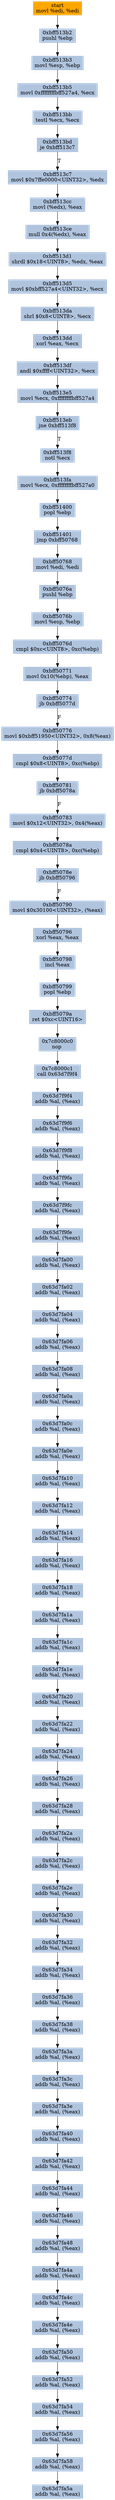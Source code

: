 digraph G {
node[shape=rectangle,style=filled,fillcolor=lightsteelblue,color=lightsteelblue]
bgcolor="transparent"
a0xbff513b0movl_edi_edi[label="start\nmovl %edi, %edi",color="lightgrey",fillcolor="orange"];
a0xbff513b2pushl_ebp[label="0xbff513b2\npushl %ebp"];
a0xbff513b3movl_esp_ebp[label="0xbff513b3\nmovl %esp, %ebp"];
a0xbff513b5movl_0xffffffffbff527a4_ecx[label="0xbff513b5\nmovl 0xffffffffbff527a4, %ecx"];
a0xbff513bbtestl_ecx_ecx[label="0xbff513bb\ntestl %ecx, %ecx"];
a0xbff513bdje_0xbff513c7[label="0xbff513bd\nje 0xbff513c7"];
a0xbff513c7movl_0x7ffe0000UINT32_edx[label="0xbff513c7\nmovl $0x7ffe0000<UINT32>, %edx"];
a0xbff513ccmovl_edx__eax[label="0xbff513cc\nmovl (%edx), %eax"];
a0xbff513cemull_0x4edx__eax[label="0xbff513ce\nmull 0x4(%edx), %eax"];
a0xbff513d1shrdl_0x18UINT8_edx_eax[label="0xbff513d1\nshrdl $0x18<UINT8>, %edx, %eax"];
a0xbff513d5movl_0xbff527a4UINT32_ecx[label="0xbff513d5\nmovl $0xbff527a4<UINT32>, %ecx"];
a0xbff513dashrl_0x8UINT8_ecx[label="0xbff513da\nshrl $0x8<UINT8>, %ecx"];
a0xbff513ddxorl_eax_ecx[label="0xbff513dd\nxorl %eax, %ecx"];
a0xbff513dfandl_0xffffUINT32_ecx[label="0xbff513df\nandl $0xffff<UINT32>, %ecx"];
a0xbff513e5movl_ecx_0xffffffffbff527a4[label="0xbff513e5\nmovl %ecx, 0xffffffffbff527a4"];
a0xbff513ebjne_0xbff513f8[label="0xbff513eb\njne 0xbff513f8"];
a0xbff513f8notl_ecx[label="0xbff513f8\nnotl %ecx"];
a0xbff513famovl_ecx_0xffffffffbff527a0[label="0xbff513fa\nmovl %ecx, 0xffffffffbff527a0"];
a0xbff51400popl_ebp[label="0xbff51400\npopl %ebp"];
a0xbff51401jmp_0xbff50768[label="0xbff51401\njmp 0xbff50768"];
a0xbff50768movl_edi_edi[label="0xbff50768\nmovl %edi, %edi"];
a0xbff5076apushl_ebp[label="0xbff5076a\npushl %ebp"];
a0xbff5076bmovl_esp_ebp[label="0xbff5076b\nmovl %esp, %ebp"];
a0xbff5076dcmpl_0xcUINT8_0xcebp_[label="0xbff5076d\ncmpl $0xc<UINT8>, 0xc(%ebp)"];
a0xbff50771movl_0x10ebp__eax[label="0xbff50771\nmovl 0x10(%ebp), %eax"];
a0xbff50774jb_0xbff5077d[label="0xbff50774\njb 0xbff5077d"];
a0xbff50776movl_0xbff51950UINT32_0x8eax_[label="0xbff50776\nmovl $0xbff51950<UINT32>, 0x8(%eax)"];
a0xbff5077dcmpl_0x8UINT8_0xcebp_[label="0xbff5077d\ncmpl $0x8<UINT8>, 0xc(%ebp)"];
a0xbff50781jb_0xbff5078a[label="0xbff50781\njb 0xbff5078a"];
a0xbff50783movl_0x12UINT32_0x4eax_[label="0xbff50783\nmovl $0x12<UINT32>, 0x4(%eax)"];
a0xbff5078acmpl_0x4UINT8_0xcebp_[label="0xbff5078a\ncmpl $0x4<UINT8>, 0xc(%ebp)"];
a0xbff5078ejb_0xbff50796[label="0xbff5078e\njb 0xbff50796"];
a0xbff50790movl_0x30100UINT32_eax_[label="0xbff50790\nmovl $0x30100<UINT32>, (%eax)"];
a0xbff50796xorl_eax_eax[label="0xbff50796\nxorl %eax, %eax"];
a0xbff50798incl_eax[label="0xbff50798\nincl %eax"];
a0xbff50799popl_ebp[label="0xbff50799\npopl %ebp"];
a0xbff5079aret_0xcUINT16[label="0xbff5079a\nret $0xc<UINT16>"];
a0x7c8000c0nop_[label="0x7c8000c0\nnop "];
a0x7c8000c1call_0x63d7f9f4[label="0x7c8000c1\ncall 0x63d7f9f4"];
a0x63d7f9f4addb_al_eax_[label="0x63d7f9f4\naddb %al, (%eax)"];
a0x63d7f9f6addb_al_eax_[label="0x63d7f9f6\naddb %al, (%eax)"];
a0x63d7f9f8addb_al_eax_[label="0x63d7f9f8\naddb %al, (%eax)"];
a0x63d7f9faaddb_al_eax_[label="0x63d7f9fa\naddb %al, (%eax)"];
a0x63d7f9fcaddb_al_eax_[label="0x63d7f9fc\naddb %al, (%eax)"];
a0x63d7f9feaddb_al_eax_[label="0x63d7f9fe\naddb %al, (%eax)"];
a0x63d7fa00addb_al_eax_[label="0x63d7fa00\naddb %al, (%eax)"];
a0x63d7fa02addb_al_eax_[label="0x63d7fa02\naddb %al, (%eax)"];
a0x63d7fa04addb_al_eax_[label="0x63d7fa04\naddb %al, (%eax)"];
a0x63d7fa06addb_al_eax_[label="0x63d7fa06\naddb %al, (%eax)"];
a0x63d7fa08addb_al_eax_[label="0x63d7fa08\naddb %al, (%eax)"];
a0x63d7fa0aaddb_al_eax_[label="0x63d7fa0a\naddb %al, (%eax)"];
a0x63d7fa0caddb_al_eax_[label="0x63d7fa0c\naddb %al, (%eax)"];
a0x63d7fa0eaddb_al_eax_[label="0x63d7fa0e\naddb %al, (%eax)"];
a0x63d7fa10addb_al_eax_[label="0x63d7fa10\naddb %al, (%eax)"];
a0x63d7fa12addb_al_eax_[label="0x63d7fa12\naddb %al, (%eax)"];
a0x63d7fa14addb_al_eax_[label="0x63d7fa14\naddb %al, (%eax)"];
a0x63d7fa16addb_al_eax_[label="0x63d7fa16\naddb %al, (%eax)"];
a0x63d7fa18addb_al_eax_[label="0x63d7fa18\naddb %al, (%eax)"];
a0x63d7fa1aaddb_al_eax_[label="0x63d7fa1a\naddb %al, (%eax)"];
a0x63d7fa1caddb_al_eax_[label="0x63d7fa1c\naddb %al, (%eax)"];
a0x63d7fa1eaddb_al_eax_[label="0x63d7fa1e\naddb %al, (%eax)"];
a0x63d7fa20addb_al_eax_[label="0x63d7fa20\naddb %al, (%eax)"];
a0x63d7fa22addb_al_eax_[label="0x63d7fa22\naddb %al, (%eax)"];
a0x63d7fa24addb_al_eax_[label="0x63d7fa24\naddb %al, (%eax)"];
a0x63d7fa26addb_al_eax_[label="0x63d7fa26\naddb %al, (%eax)"];
a0x63d7fa28addb_al_eax_[label="0x63d7fa28\naddb %al, (%eax)"];
a0x63d7fa2aaddb_al_eax_[label="0x63d7fa2a\naddb %al, (%eax)"];
a0x63d7fa2caddb_al_eax_[label="0x63d7fa2c\naddb %al, (%eax)"];
a0x63d7fa2eaddb_al_eax_[label="0x63d7fa2e\naddb %al, (%eax)"];
a0x63d7fa30addb_al_eax_[label="0x63d7fa30\naddb %al, (%eax)"];
a0x63d7fa32addb_al_eax_[label="0x63d7fa32\naddb %al, (%eax)"];
a0x63d7fa34addb_al_eax_[label="0x63d7fa34\naddb %al, (%eax)"];
a0x63d7fa36addb_al_eax_[label="0x63d7fa36\naddb %al, (%eax)"];
a0x63d7fa38addb_al_eax_[label="0x63d7fa38\naddb %al, (%eax)"];
a0x63d7fa3aaddb_al_eax_[label="0x63d7fa3a\naddb %al, (%eax)"];
a0x63d7fa3caddb_al_eax_[label="0x63d7fa3c\naddb %al, (%eax)"];
a0x63d7fa3eaddb_al_eax_[label="0x63d7fa3e\naddb %al, (%eax)"];
a0x63d7fa40addb_al_eax_[label="0x63d7fa40\naddb %al, (%eax)"];
a0x63d7fa42addb_al_eax_[label="0x63d7fa42\naddb %al, (%eax)"];
a0x63d7fa44addb_al_eax_[label="0x63d7fa44\naddb %al, (%eax)"];
a0x63d7fa46addb_al_eax_[label="0x63d7fa46\naddb %al, (%eax)"];
a0x63d7fa48addb_al_eax_[label="0x63d7fa48\naddb %al, (%eax)"];
a0x63d7fa4aaddb_al_eax_[label="0x63d7fa4a\naddb %al, (%eax)"];
a0x63d7fa4caddb_al_eax_[label="0x63d7fa4c\naddb %al, (%eax)"];
a0x63d7fa4eaddb_al_eax_[label="0x63d7fa4e\naddb %al, (%eax)"];
a0x63d7fa50addb_al_eax_[label="0x63d7fa50\naddb %al, (%eax)"];
a0x63d7fa52addb_al_eax_[label="0x63d7fa52\naddb %al, (%eax)"];
a0x63d7fa54addb_al_eax_[label="0x63d7fa54\naddb %al, (%eax)"];
a0x63d7fa56addb_al_eax_[label="0x63d7fa56\naddb %al, (%eax)"];
a0x63d7fa58addb_al_eax_[label="0x63d7fa58\naddb %al, (%eax)"];
a0x63d7fa5aaddb_al_eax_[label="0x63d7fa5a\naddb %al, (%eax)"];
a0xbff513b0movl_edi_edi -> a0xbff513b2pushl_ebp [color="#000000"];
a0xbff513b2pushl_ebp -> a0xbff513b3movl_esp_ebp [color="#000000"];
a0xbff513b3movl_esp_ebp -> a0xbff513b5movl_0xffffffffbff527a4_ecx [color="#000000"];
a0xbff513b5movl_0xffffffffbff527a4_ecx -> a0xbff513bbtestl_ecx_ecx [color="#000000"];
a0xbff513bbtestl_ecx_ecx -> a0xbff513bdje_0xbff513c7 [color="#000000"];
a0xbff513bdje_0xbff513c7 -> a0xbff513c7movl_0x7ffe0000UINT32_edx [color="#000000",label="T"];
a0xbff513c7movl_0x7ffe0000UINT32_edx -> a0xbff513ccmovl_edx__eax [color="#000000"];
a0xbff513ccmovl_edx__eax -> a0xbff513cemull_0x4edx__eax [color="#000000"];
a0xbff513cemull_0x4edx__eax -> a0xbff513d1shrdl_0x18UINT8_edx_eax [color="#000000"];
a0xbff513d1shrdl_0x18UINT8_edx_eax -> a0xbff513d5movl_0xbff527a4UINT32_ecx [color="#000000"];
a0xbff513d5movl_0xbff527a4UINT32_ecx -> a0xbff513dashrl_0x8UINT8_ecx [color="#000000"];
a0xbff513dashrl_0x8UINT8_ecx -> a0xbff513ddxorl_eax_ecx [color="#000000"];
a0xbff513ddxorl_eax_ecx -> a0xbff513dfandl_0xffffUINT32_ecx [color="#000000"];
a0xbff513dfandl_0xffffUINT32_ecx -> a0xbff513e5movl_ecx_0xffffffffbff527a4 [color="#000000"];
a0xbff513e5movl_ecx_0xffffffffbff527a4 -> a0xbff513ebjne_0xbff513f8 [color="#000000"];
a0xbff513ebjne_0xbff513f8 -> a0xbff513f8notl_ecx [color="#000000",label="T"];
a0xbff513f8notl_ecx -> a0xbff513famovl_ecx_0xffffffffbff527a0 [color="#000000"];
a0xbff513famovl_ecx_0xffffffffbff527a0 -> a0xbff51400popl_ebp [color="#000000"];
a0xbff51400popl_ebp -> a0xbff51401jmp_0xbff50768 [color="#000000"];
a0xbff51401jmp_0xbff50768 -> a0xbff50768movl_edi_edi [color="#000000"];
a0xbff50768movl_edi_edi -> a0xbff5076apushl_ebp [color="#000000"];
a0xbff5076apushl_ebp -> a0xbff5076bmovl_esp_ebp [color="#000000"];
a0xbff5076bmovl_esp_ebp -> a0xbff5076dcmpl_0xcUINT8_0xcebp_ [color="#000000"];
a0xbff5076dcmpl_0xcUINT8_0xcebp_ -> a0xbff50771movl_0x10ebp__eax [color="#000000"];
a0xbff50771movl_0x10ebp__eax -> a0xbff50774jb_0xbff5077d [color="#000000"];
a0xbff50774jb_0xbff5077d -> a0xbff50776movl_0xbff51950UINT32_0x8eax_ [color="#000000",label="F"];
a0xbff50776movl_0xbff51950UINT32_0x8eax_ -> a0xbff5077dcmpl_0x8UINT8_0xcebp_ [color="#000000"];
a0xbff5077dcmpl_0x8UINT8_0xcebp_ -> a0xbff50781jb_0xbff5078a [color="#000000"];
a0xbff50781jb_0xbff5078a -> a0xbff50783movl_0x12UINT32_0x4eax_ [color="#000000",label="F"];
a0xbff50783movl_0x12UINT32_0x4eax_ -> a0xbff5078acmpl_0x4UINT8_0xcebp_ [color="#000000"];
a0xbff5078acmpl_0x4UINT8_0xcebp_ -> a0xbff5078ejb_0xbff50796 [color="#000000"];
a0xbff5078ejb_0xbff50796 -> a0xbff50790movl_0x30100UINT32_eax_ [color="#000000",label="F"];
a0xbff50790movl_0x30100UINT32_eax_ -> a0xbff50796xorl_eax_eax [color="#000000"];
a0xbff50796xorl_eax_eax -> a0xbff50798incl_eax [color="#000000"];
a0xbff50798incl_eax -> a0xbff50799popl_ebp [color="#000000"];
a0xbff50799popl_ebp -> a0xbff5079aret_0xcUINT16 [color="#000000"];
a0xbff5079aret_0xcUINT16 -> a0x7c8000c0nop_ [color="#000000"];
a0x7c8000c0nop_ -> a0x7c8000c1call_0x63d7f9f4 [color="#000000"];
a0x7c8000c1call_0x63d7f9f4 -> a0x63d7f9f4addb_al_eax_ [color="#000000"];
a0x63d7f9f4addb_al_eax_ -> a0x63d7f9f6addb_al_eax_ [color="#000000"];
a0x63d7f9f6addb_al_eax_ -> a0x63d7f9f8addb_al_eax_ [color="#000000"];
a0x63d7f9f8addb_al_eax_ -> a0x63d7f9faaddb_al_eax_ [color="#000000"];
a0x63d7f9faaddb_al_eax_ -> a0x63d7f9fcaddb_al_eax_ [color="#000000"];
a0x63d7f9fcaddb_al_eax_ -> a0x63d7f9feaddb_al_eax_ [color="#000000"];
a0x63d7f9feaddb_al_eax_ -> a0x63d7fa00addb_al_eax_ [color="#000000"];
a0x63d7fa00addb_al_eax_ -> a0x63d7fa02addb_al_eax_ [color="#000000"];
a0x63d7fa02addb_al_eax_ -> a0x63d7fa04addb_al_eax_ [color="#000000"];
a0x63d7fa04addb_al_eax_ -> a0x63d7fa06addb_al_eax_ [color="#000000"];
a0x63d7fa06addb_al_eax_ -> a0x63d7fa08addb_al_eax_ [color="#000000"];
a0x63d7fa08addb_al_eax_ -> a0x63d7fa0aaddb_al_eax_ [color="#000000"];
a0x63d7fa0aaddb_al_eax_ -> a0x63d7fa0caddb_al_eax_ [color="#000000"];
a0x63d7fa0caddb_al_eax_ -> a0x63d7fa0eaddb_al_eax_ [color="#000000"];
a0x63d7fa0eaddb_al_eax_ -> a0x63d7fa10addb_al_eax_ [color="#000000"];
a0x63d7fa10addb_al_eax_ -> a0x63d7fa12addb_al_eax_ [color="#000000"];
a0x63d7fa12addb_al_eax_ -> a0x63d7fa14addb_al_eax_ [color="#000000"];
a0x63d7fa14addb_al_eax_ -> a0x63d7fa16addb_al_eax_ [color="#000000"];
a0x63d7fa16addb_al_eax_ -> a0x63d7fa18addb_al_eax_ [color="#000000"];
a0x63d7fa18addb_al_eax_ -> a0x63d7fa1aaddb_al_eax_ [color="#000000"];
a0x63d7fa1aaddb_al_eax_ -> a0x63d7fa1caddb_al_eax_ [color="#000000"];
a0x63d7fa1caddb_al_eax_ -> a0x63d7fa1eaddb_al_eax_ [color="#000000"];
a0x63d7fa1eaddb_al_eax_ -> a0x63d7fa20addb_al_eax_ [color="#000000"];
a0x63d7fa20addb_al_eax_ -> a0x63d7fa22addb_al_eax_ [color="#000000"];
a0x63d7fa22addb_al_eax_ -> a0x63d7fa24addb_al_eax_ [color="#000000"];
a0x63d7fa24addb_al_eax_ -> a0x63d7fa26addb_al_eax_ [color="#000000"];
a0x63d7fa26addb_al_eax_ -> a0x63d7fa28addb_al_eax_ [color="#000000"];
a0x63d7fa28addb_al_eax_ -> a0x63d7fa2aaddb_al_eax_ [color="#000000"];
a0x63d7fa2aaddb_al_eax_ -> a0x63d7fa2caddb_al_eax_ [color="#000000"];
a0x63d7fa2caddb_al_eax_ -> a0x63d7fa2eaddb_al_eax_ [color="#000000"];
a0x63d7fa2eaddb_al_eax_ -> a0x63d7fa30addb_al_eax_ [color="#000000"];
a0x63d7fa30addb_al_eax_ -> a0x63d7fa32addb_al_eax_ [color="#000000"];
a0x63d7fa32addb_al_eax_ -> a0x63d7fa34addb_al_eax_ [color="#000000"];
a0x63d7fa34addb_al_eax_ -> a0x63d7fa36addb_al_eax_ [color="#000000"];
a0x63d7fa36addb_al_eax_ -> a0x63d7fa38addb_al_eax_ [color="#000000"];
a0x63d7fa38addb_al_eax_ -> a0x63d7fa3aaddb_al_eax_ [color="#000000"];
a0x63d7fa3aaddb_al_eax_ -> a0x63d7fa3caddb_al_eax_ [color="#000000"];
a0x63d7fa3caddb_al_eax_ -> a0x63d7fa3eaddb_al_eax_ [color="#000000"];
a0x63d7fa3eaddb_al_eax_ -> a0x63d7fa40addb_al_eax_ [color="#000000"];
a0x63d7fa40addb_al_eax_ -> a0x63d7fa42addb_al_eax_ [color="#000000"];
a0x63d7fa42addb_al_eax_ -> a0x63d7fa44addb_al_eax_ [color="#000000"];
a0x63d7fa44addb_al_eax_ -> a0x63d7fa46addb_al_eax_ [color="#000000"];
a0x63d7fa46addb_al_eax_ -> a0x63d7fa48addb_al_eax_ [color="#000000"];
a0x63d7fa48addb_al_eax_ -> a0x63d7fa4aaddb_al_eax_ [color="#000000"];
a0x63d7fa4aaddb_al_eax_ -> a0x63d7fa4caddb_al_eax_ [color="#000000"];
a0x63d7fa4caddb_al_eax_ -> a0x63d7fa4eaddb_al_eax_ [color="#000000"];
a0x63d7fa4eaddb_al_eax_ -> a0x63d7fa50addb_al_eax_ [color="#000000"];
a0x63d7fa50addb_al_eax_ -> a0x63d7fa52addb_al_eax_ [color="#000000"];
a0x63d7fa52addb_al_eax_ -> a0x63d7fa54addb_al_eax_ [color="#000000"];
a0x63d7fa54addb_al_eax_ -> a0x63d7fa56addb_al_eax_ [color="#000000"];
a0x63d7fa56addb_al_eax_ -> a0x63d7fa58addb_al_eax_ [color="#000000"];
a0x63d7fa58addb_al_eax_ -> a0x63d7fa5aaddb_al_eax_ [color="#000000"];
}

